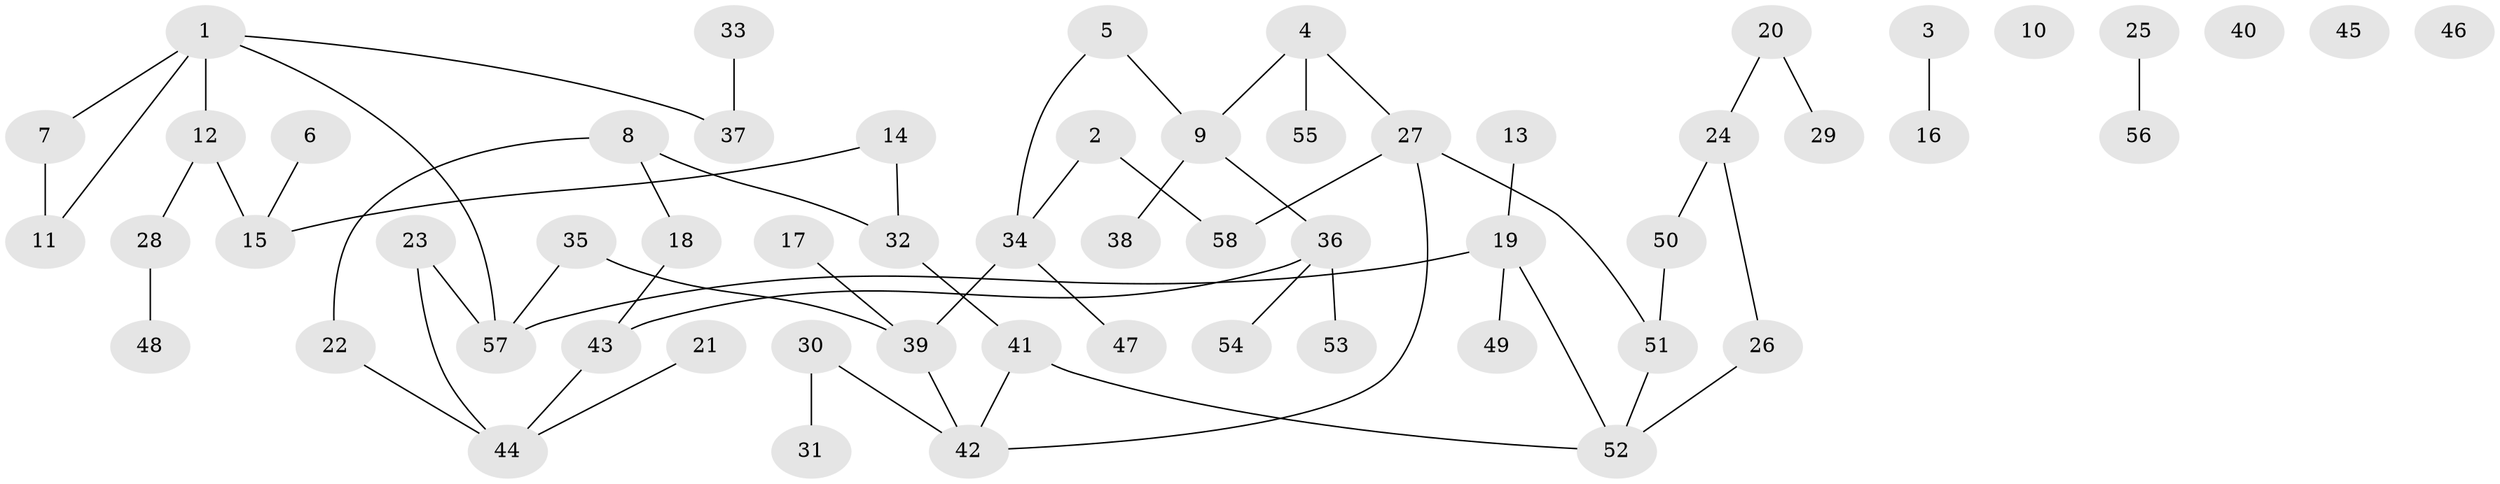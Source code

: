 // Generated by graph-tools (version 1.1) at 2025/25/03/09/25 03:25:14]
// undirected, 58 vertices, 61 edges
graph export_dot {
graph [start="1"]
  node [color=gray90,style=filled];
  1;
  2;
  3;
  4;
  5;
  6;
  7;
  8;
  9;
  10;
  11;
  12;
  13;
  14;
  15;
  16;
  17;
  18;
  19;
  20;
  21;
  22;
  23;
  24;
  25;
  26;
  27;
  28;
  29;
  30;
  31;
  32;
  33;
  34;
  35;
  36;
  37;
  38;
  39;
  40;
  41;
  42;
  43;
  44;
  45;
  46;
  47;
  48;
  49;
  50;
  51;
  52;
  53;
  54;
  55;
  56;
  57;
  58;
  1 -- 7;
  1 -- 11;
  1 -- 12;
  1 -- 37;
  1 -- 57;
  2 -- 34;
  2 -- 58;
  3 -- 16;
  4 -- 9;
  4 -- 27;
  4 -- 55;
  5 -- 9;
  5 -- 34;
  6 -- 15;
  7 -- 11;
  8 -- 18;
  8 -- 22;
  8 -- 32;
  9 -- 36;
  9 -- 38;
  12 -- 15;
  12 -- 28;
  13 -- 19;
  14 -- 15;
  14 -- 32;
  17 -- 39;
  18 -- 43;
  19 -- 49;
  19 -- 52;
  19 -- 57;
  20 -- 24;
  20 -- 29;
  21 -- 44;
  22 -- 44;
  23 -- 44;
  23 -- 57;
  24 -- 26;
  24 -- 50;
  25 -- 56;
  26 -- 52;
  27 -- 42;
  27 -- 51;
  27 -- 58;
  28 -- 48;
  30 -- 31;
  30 -- 42;
  32 -- 41;
  33 -- 37;
  34 -- 39;
  34 -- 47;
  35 -- 39;
  35 -- 57;
  36 -- 43;
  36 -- 53;
  36 -- 54;
  39 -- 42;
  41 -- 42;
  41 -- 52;
  43 -- 44;
  50 -- 51;
  51 -- 52;
}
